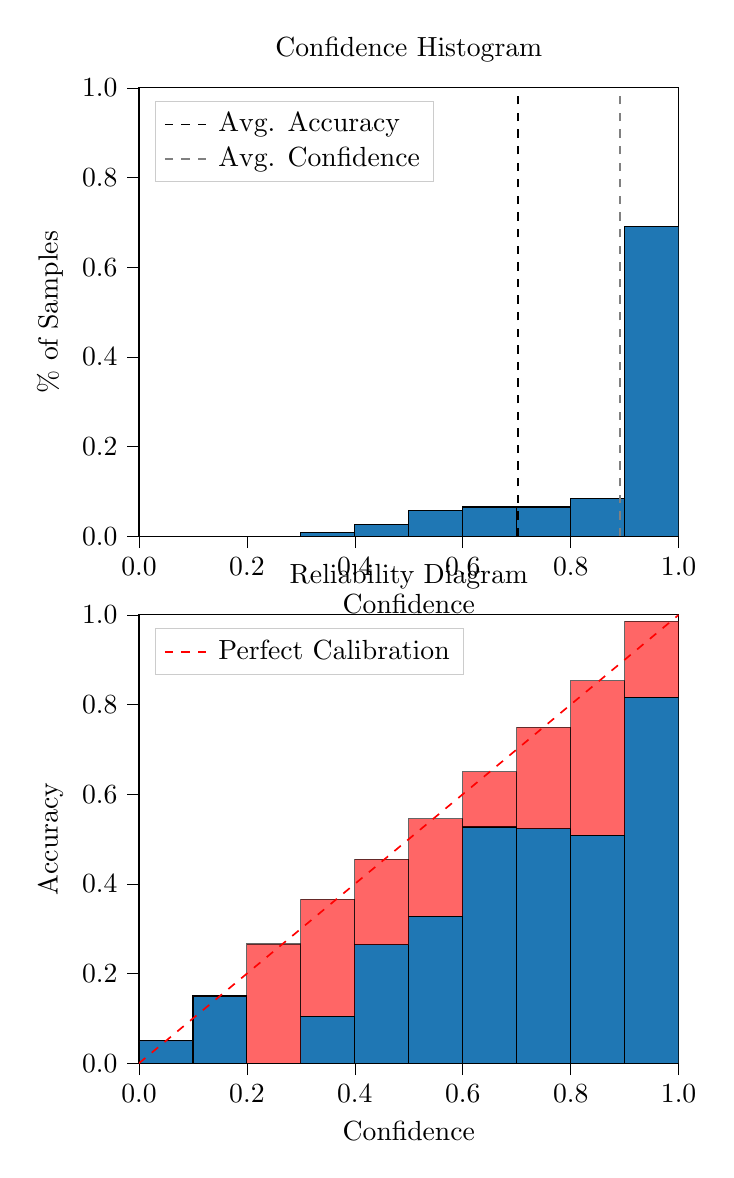 % This file was created by tikzplotlib v0.9.8.
\begin{tikzpicture}

\definecolor{color0}{rgb}{0.122,0.467,0.706}

\begin{groupplot}[group style={group size=1 by 2}]
\nextgroupplot[
legend cell align={left},
legend style={
  fill opacity=0.8,
  draw opacity=1,
  text opacity=1,
  at={(0.03,0.97)},
  anchor=north west,
  draw=white!80!black
},
tick align=outside,
tick pos=left,
title={Confidence Histogram},
x grid style={white!69.02!black},
xlabel={Confidence},
xmin=0, xmax=1,
xtick style={color=black},
xtick={0,0.2,0.4,0.6,0.8,1},
xticklabels={0.0,0.2,0.4,0.6,0.8,1.0},
y grid style={white!69.02!black},
ylabel={\% of Samples},
ymin=0, ymax=1,
ytick style={color=black},
ytick={0,0.2,0.4,0.6,0.8,1},
yticklabels={0.0,0.2,0.4,0.6,0.8,1.0}
]
\draw[draw=black,fill=color0] (axis cs:-6.939e-18,0) rectangle (axis cs:0.1,0);
\draw[draw=black,fill=color0] (axis cs:0.1,0) rectangle (axis cs:0.2,0);
\draw[draw=black,fill=color0] (axis cs:0.2,0) rectangle (axis cs:0.3,0.0);
\draw[draw=black,fill=color0] (axis cs:0.3,0) rectangle (axis cs:0.4,0.009);
\draw[draw=black,fill=color0] (axis cs:0.4,0) rectangle (axis cs:0.5,0.026);
\draw[draw=black,fill=color0] (axis cs:0.5,0) rectangle (axis cs:0.6,0.058);
\draw[draw=black,fill=color0] (axis cs:0.6,0) rectangle (axis cs:0.7,0.065);
\draw[draw=black,fill=color0] (axis cs:0.7,0) rectangle (axis cs:0.8,0.065);
\draw[draw=black,fill=color0] (axis cs:0.8,0) rectangle (axis cs:0.9,0.085);
\draw[draw=black,fill=color0] (axis cs:0.9,0) rectangle (axis cs:1,0.69);
\addplot [semithick, black, dashed]
table {%
0.702 0
0.702 1
};
\addlegendentry{Avg. Accuracy}
\addplot [semithick, white!50.196!black, dashed]
table {%
0.891 0
0.891 1
};
\addlegendentry{Avg. Confidence}

\nextgroupplot[
legend cell align={left},
legend style={
  fill opacity=0.8,
  draw opacity=1,
  text opacity=1,
  at={(0.03,0.97)},
  anchor=north west,
  draw=white!80!black
},
tick align=outside,
tick pos=left,
title={Reliability Diagram},
x grid style={white!69.02!black},
xlabel={Confidence},
xmin=0, xmax=1,
xtick style={color=black},
xtick={0,0.2,0.4,0.6,0.8,1},
xticklabels={0.0,0.2,0.4,0.6,0.8,1.0},
y grid style={white!69.02!black},
ylabel={Accuracy},
ymin=0, ymax=1,
ytick style={color=black},
ytick={0,0.2,0.4,0.6,0.8,1},
yticklabels={0.0,0.2,0.4,0.6,0.8,1.0}
]
\draw[draw=black,fill=color0] (axis cs:-6.939e-18,0) rectangle (axis cs:0.1,0.05);
\draw[draw=black,fill=color0] (axis cs:0.1,0) rectangle (axis cs:0.2,0.15);
\draw[draw=black,fill=color0] (axis cs:0.2,0) rectangle (axis cs:0.3,0);
\draw[draw=black,fill=color0] (axis cs:0.3,0) rectangle (axis cs:0.4,0.105);
\draw[draw=black,fill=color0] (axis cs:0.4,0) rectangle (axis cs:0.5,0.264);
\draw[draw=black,fill=color0] (axis cs:0.5,0) rectangle (axis cs:0.6,0.328);
\draw[draw=black,fill=color0] (axis cs:0.6,0) rectangle (axis cs:0.7,0.527);
\draw[draw=black,fill=color0] (axis cs:0.7,0) rectangle (axis cs:0.8,0.523);
\draw[draw=black,fill=color0] (axis cs:0.8,0) rectangle (axis cs:0.9,0.509);
\draw[draw=black,fill=color0] (axis cs:0.9,0) rectangle (axis cs:1,0.816);
\draw[draw=black,fill=red,opacity=0.6] (axis cs:-6.939e-18,0.05) rectangle (axis cs:0.1,0.05);
\draw[draw=black,fill=red,opacity=0.6] (axis cs:0.1,0.15) rectangle (axis cs:0.2,0.15);
\draw[draw=black,fill=red,opacity=0.6] (axis cs:0.2,0) rectangle (axis cs:0.3,0.266);
\draw[draw=black,fill=red,opacity=0.6] (axis cs:0.3,0.105) rectangle (axis cs:0.4,0.366);
\draw[draw=black,fill=red,opacity=0.6] (axis cs:0.4,0.264) rectangle (axis cs:0.5,0.455);
\draw[draw=black,fill=red,opacity=0.6] (axis cs:0.5,0.328) rectangle (axis cs:0.6,0.545);
\draw[draw=black,fill=red,opacity=0.6] (axis cs:0.6,0.527) rectangle (axis cs:0.7,0.65);
\draw[draw=black,fill=red,opacity=0.6] (axis cs:0.7,0.523) rectangle (axis cs:0.8,0.749);
\draw[draw=black,fill=red,opacity=0.6] (axis cs:0.8,0.509) rectangle (axis cs:0.9,0.853);
\draw[draw=black,fill=red,opacity=0.6] (axis cs:0.9,0.816) rectangle (axis cs:1,0.986);
\addplot [semithick, red, dashed]
table {%
0 0
1 1
};
\addlegendentry{Perfect Calibration}
\end{groupplot}

\end{tikzpicture}
